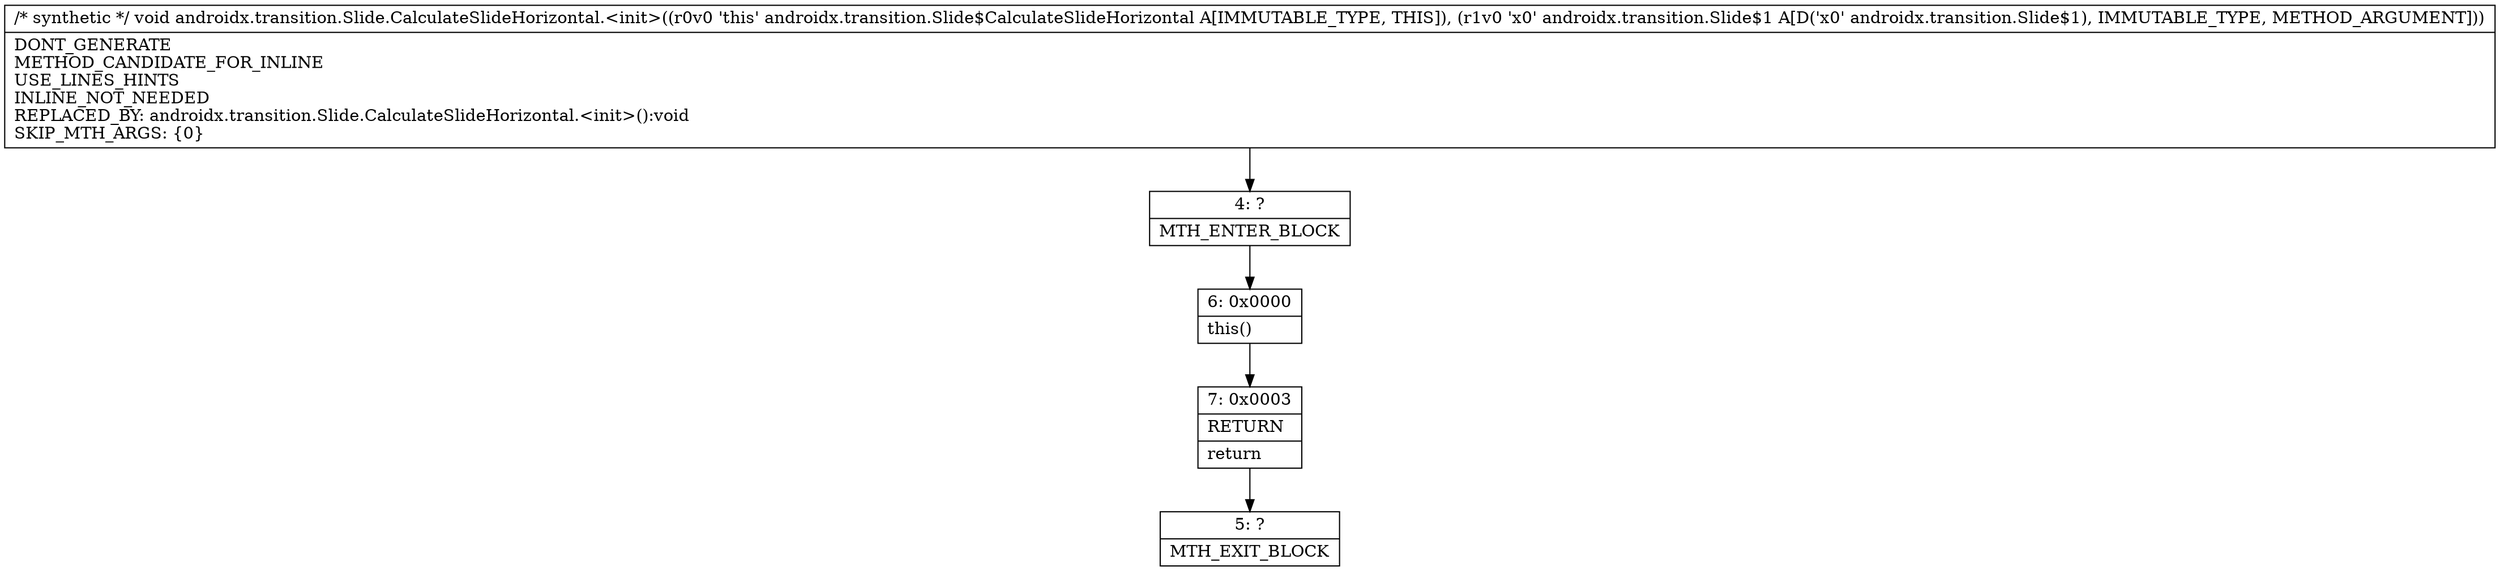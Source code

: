 digraph "CFG forandroidx.transition.Slide.CalculateSlideHorizontal.\<init\>(Landroidx\/transition\/Slide$1;)V" {
Node_4 [shape=record,label="{4\:\ ?|MTH_ENTER_BLOCK\l}"];
Node_6 [shape=record,label="{6\:\ 0x0000|this()\l}"];
Node_7 [shape=record,label="{7\:\ 0x0003|RETURN\l|return\l}"];
Node_5 [shape=record,label="{5\:\ ?|MTH_EXIT_BLOCK\l}"];
MethodNode[shape=record,label="{\/* synthetic *\/ void androidx.transition.Slide.CalculateSlideHorizontal.\<init\>((r0v0 'this' androidx.transition.Slide$CalculateSlideHorizontal A[IMMUTABLE_TYPE, THIS]), (r1v0 'x0' androidx.transition.Slide$1 A[D('x0' androidx.transition.Slide$1), IMMUTABLE_TYPE, METHOD_ARGUMENT]))  | DONT_GENERATE\lMETHOD_CANDIDATE_FOR_INLINE\lUSE_LINES_HINTS\lINLINE_NOT_NEEDED\lREPLACED_BY: androidx.transition.Slide.CalculateSlideHorizontal.\<init\>():void\lSKIP_MTH_ARGS: \{0\}\l}"];
MethodNode -> Node_4;Node_4 -> Node_6;
Node_6 -> Node_7;
Node_7 -> Node_5;
}

